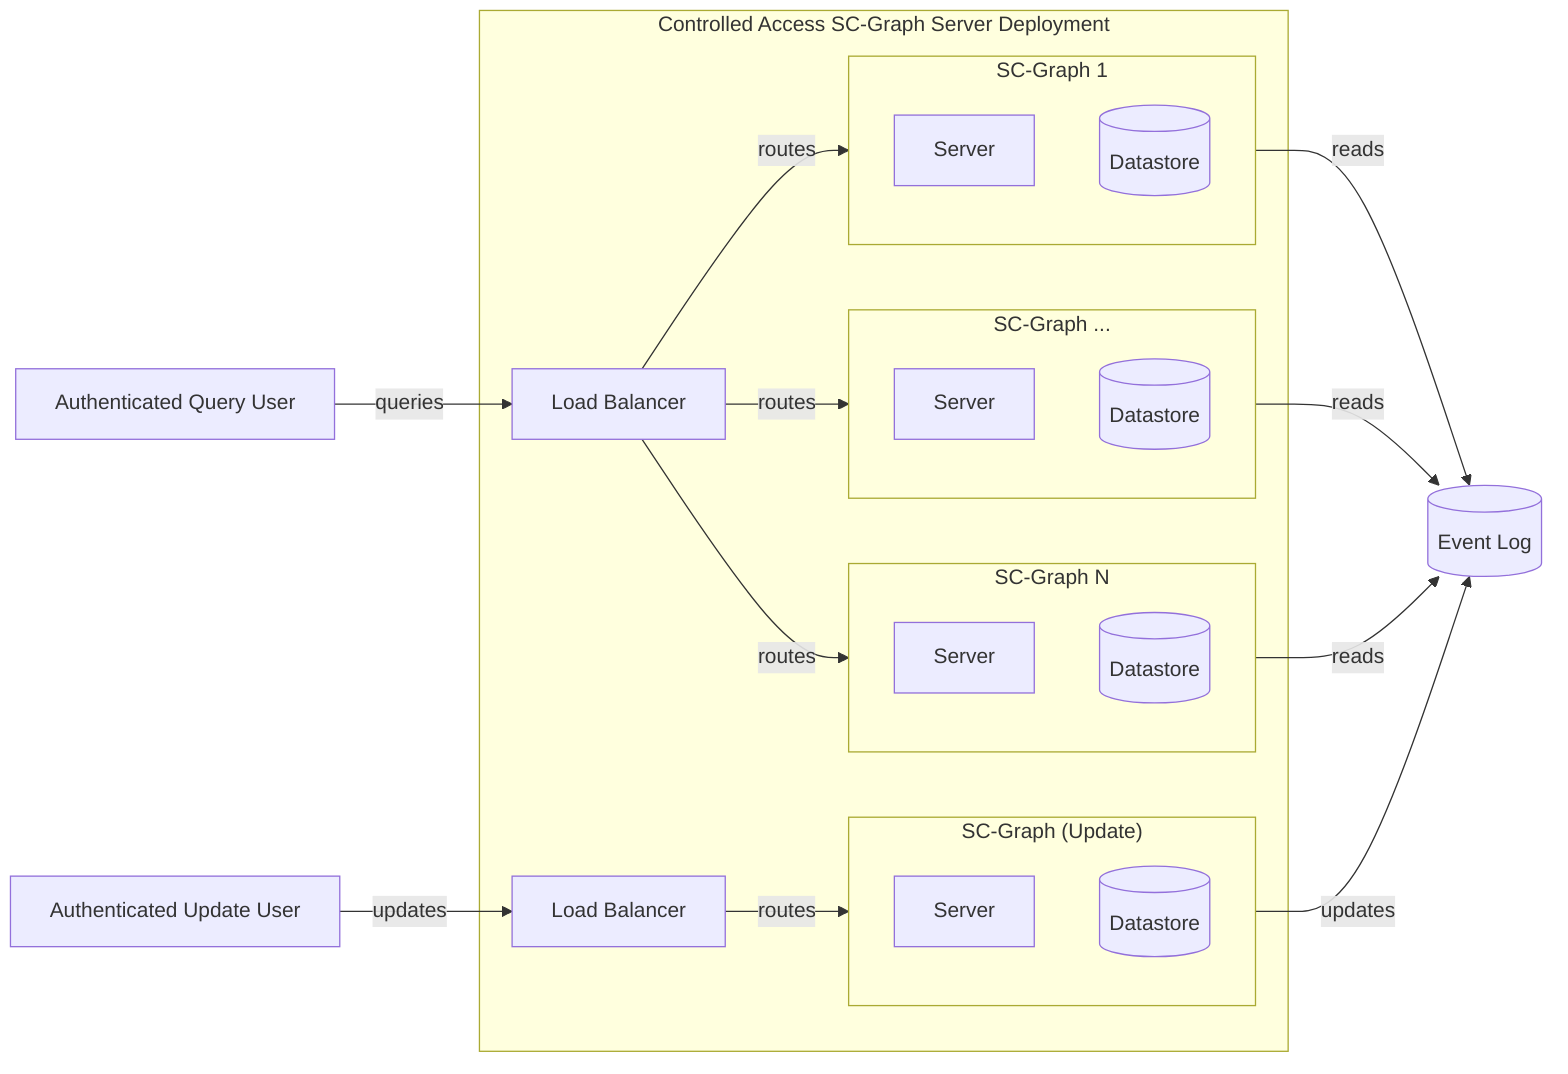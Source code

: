 graph LR
    U1[Authenticated Query User]
    U2[Authenticated Update User]

    subgraph SC[Controlled Access SC-Graph Server Deployment]
        subgraph A1[SC-Graph 1]
            S1[Server]
            DB1[(Datastore)]
        end
        subgraph Ax[SC-Graph ...]
            SX[Server]
            DBX[(Datastore)]
        end
        subgraph AN[SC-Graph N]
            SN[Server]
            DBN[(Datastore)]
        end
        subgraph AU["SC-Graph (Update)"]
            SU[Server]
            DBU[(Datastore)]
        end
        LB[Load Balancer]
        LB2[Load Balancer]
    end

    K[(Event Log)]

    U1 -- queries --> LB
    U2 -- updates --> LB2
    LB -- routes --> A1
    LB -- routes --> Ax
    LB -- routes --> AN
    LB2 -- routes --> AU
    A1 -- reads --> K
    Ax -- reads --> K
    AN -- reads --> K
    AU -- updates --> K